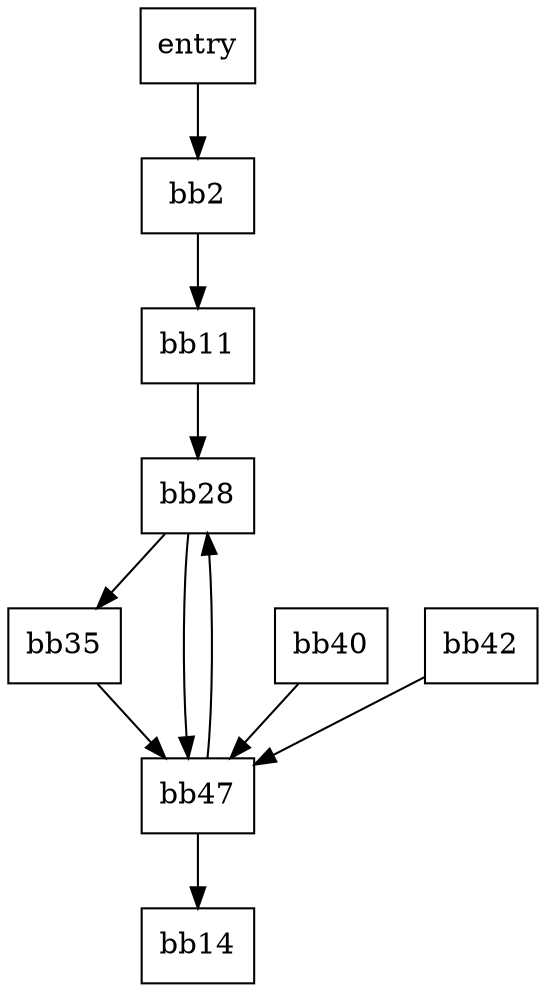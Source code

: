 digraph IR_CFG {
    node [shape=box];
    entry [label="entry"];
    bb2 [label="bb2"];
    bb11 [label="bb11"];
    bb14 [label="bb14"];
    bb28 [label="bb28"];
    bb35 [label="bb35"];
    bb40 [label="bb40"];
    bb42 [label="bb42"];
    bb47 [label="bb47"];
    entry -> bb2;
    bb2 -> bb11;
    bb11 -> bb28;
    bb28 -> bb35;
    bb28 -> bb47;
    bb35 -> bb47;
    bb40 -> bb47;
    bb42 -> bb47;
    bb47 -> bb14;
    bb47 -> bb28;
}